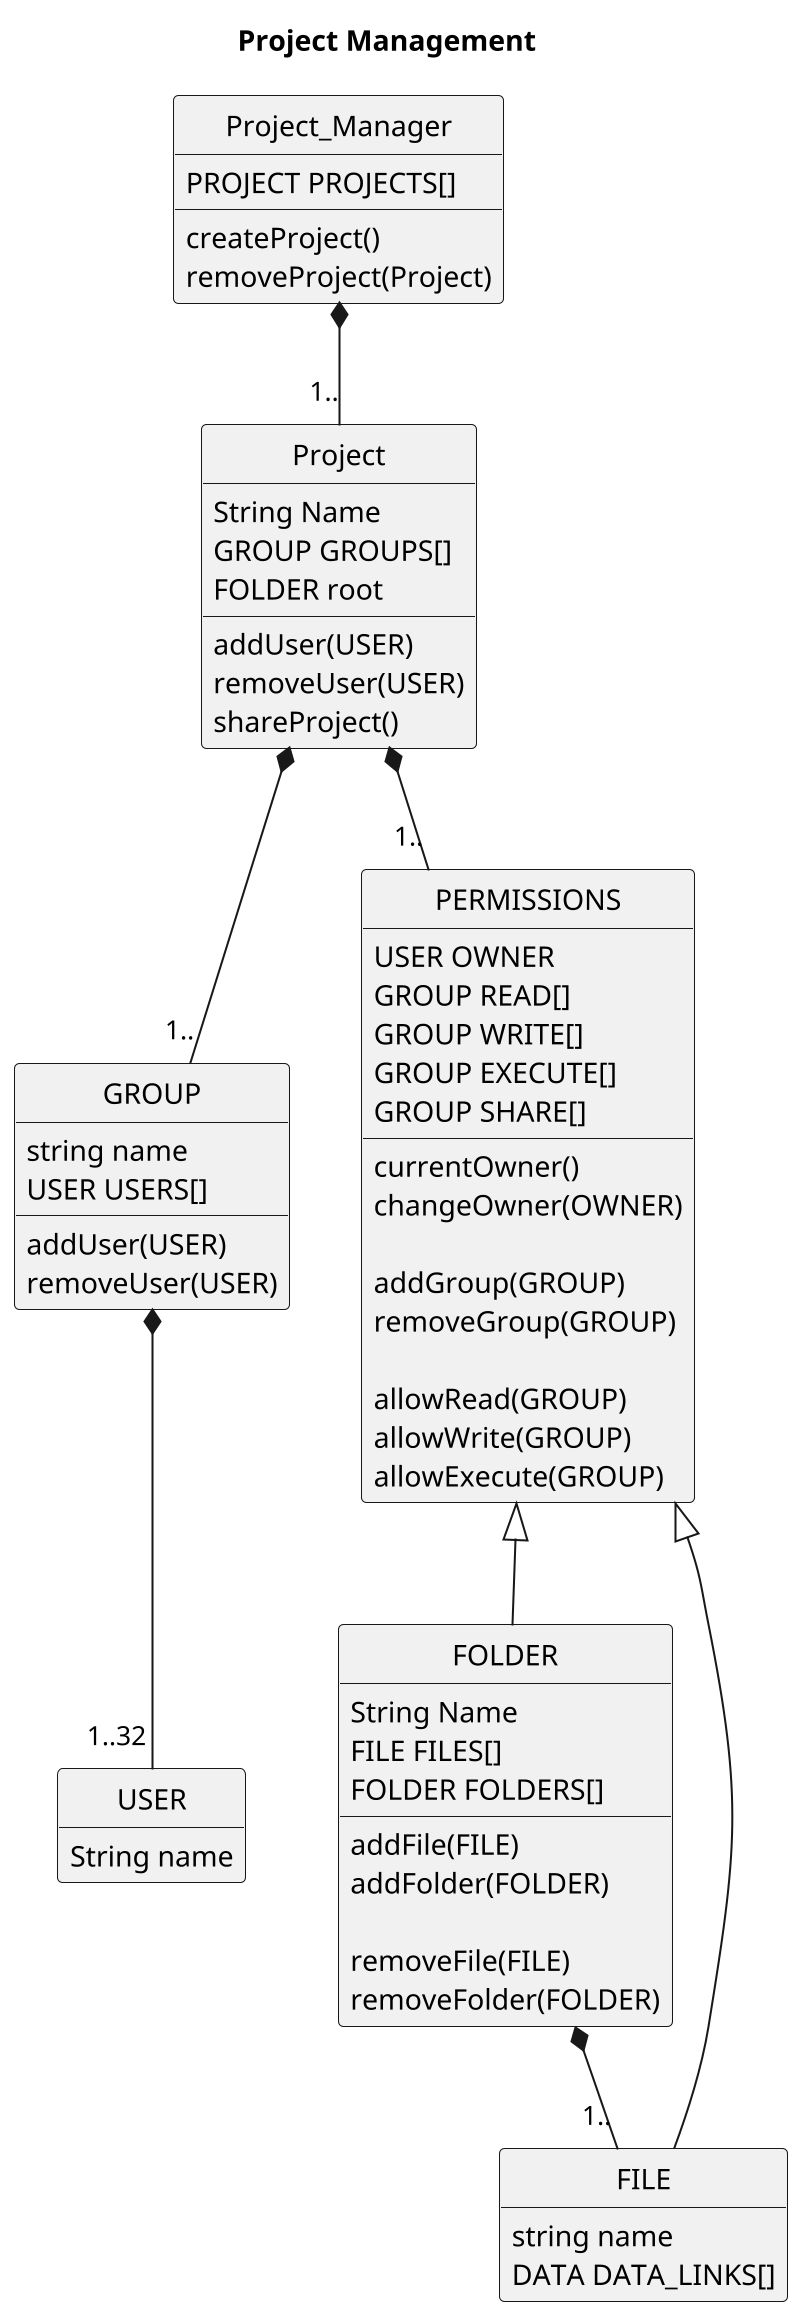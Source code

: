 @startuml

hide circle
hide empty methods
hide empty fields

title Project Management
scale 800 width

class Project_Manager{
  PROJECT PROJECTS[]
  
  createProject()
  removeProject(Project)
  
}


class Project{
  String Name
  GROUP GROUPS[]
  FOLDER root
  
  addUser(USER)
  removeUser(USER)
  shareProject()
}

class USER{
  String name
}

class GROUP{
  string name
  USER USERS[]
  
  addUser(USER)
  removeUser(USER)
}

class FOLDER{
  String Name
  FILE FILES[]
  FOLDER FOLDERS[]
  
  addFile(FILE)
  addFolder(FOLDER)
  
  removeFile(FILE)
  removeFolder(FOLDER)
}

class FILE{
  string name
  DATA DATA_LINKS[]

}

class PERMISSIONS{
  USER OWNER
  GROUP READ[]
  GROUP WRITE[]
  GROUP EXECUTE[]
  GROUP SHARE[]
  
  currentOwner()
  changeOwner(OWNER)
  
  addGroup(GROUP)
  removeGroup(GROUP)
  
  allowRead(GROUP)
  allowWrite(GROUP)
  allowExecute(GROUP)
}

Project_Manager *--"1.." Project

Project *--"1.." GROUP
GROUP *--"1..32" USER
Project *--"1.." PERMISSIONS

FOLDER *--"1.." FILE

PERMISSIONS <|-- FILE
PERMISSIONS <|-- FOLDER

@enduml